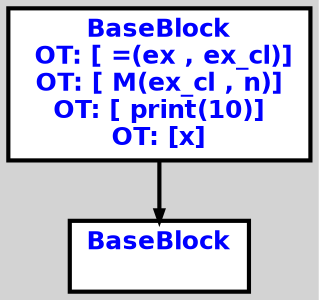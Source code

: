 digraph G {
ordering=out;
ranksep=.4;
bgcolor="lightgrey";  node [shape=box, fixedsize=false, fontsize=12, fontname="Helvetica-bold", fontcolor="blue"
width=.25, height=.25, color="black", fillcolor="white", style="filled, solid, bold"];

edge [arrowsize=.5, color="black", style="bold"]    n0000128B12EA3440 [label="BaseBlock\n OT: [ =(ex , ex_cl)]
OT: [ M(ex_cl , n)]
OT: [ print(10)]
OT: [x]
"]
    n0000128B12EA37A0 [label="BaseBlock\n "]
    n0000128B12EA3440 -> n0000128B12EA37A0
}
